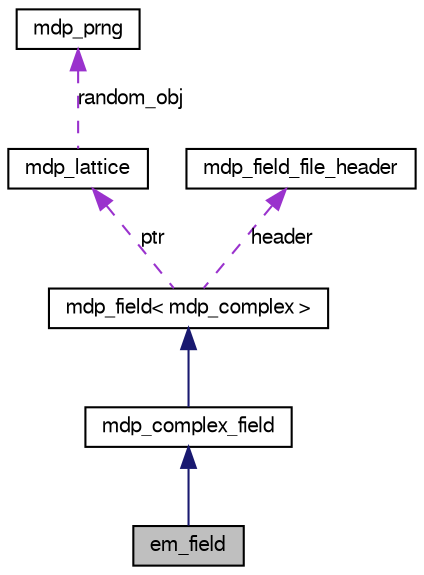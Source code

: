 digraph G
{
  edge [fontname="FreeSans",fontsize="10",labelfontname="FreeSans",labelfontsize="10"];
  node [fontname="FreeSans",fontsize="10",shape=record];
  Node1 [label="em_field",height=0.2,width=0.4,color="black", fillcolor="grey75", style="filled" fontcolor="black"];
  Node2 -> Node1 [dir=back,color="midnightblue",fontsize="10",style="solid"];
  Node2 [label="mdp_complex_field",height=0.2,width=0.4,color="black", fillcolor="white", style="filled",URL="$classmdp__complex__field.html",tooltip="field of complex numbers or vectors of complex numbers"];
  Node3 -> Node2 [dir=back,color="midnightblue",fontsize="10",style="solid"];
  Node3 [label="mdp_field\< mdp_complex \>",height=0.2,width=0.4,color="black", fillcolor="white", style="filled",URL="$classmdp__field.html"];
  Node4 -> Node3 [dir=back,color="darkorchid3",fontsize="10",style="dashed",label="ptr"];
  Node4 [label="mdp_lattice",height=0.2,width=0.4,color="black", fillcolor="white", style="filled",URL="$classmdp__lattice.html",tooltip="distributed lattice object"];
  Node5 -> Node4 [dir=back,color="darkorchid3",fontsize="10",style="dashed",label="random_obj"];
  Node5 [label="mdp_prng",height=0.2,width=0.4,color="black", fillcolor="white", style="filled",URL="$classmdp__prng.html",tooltip="Marsaglia&#39;s random number generator (same as UKQCD)."];
  Node6 -> Node3 [dir=back,color="darkorchid3",fontsize="10",style="dashed",label="header"];
  Node6 [label="mdp_field_file_header",height=0.2,width=0.4,color="black", fillcolor="white", style="filled",URL="$classmdp__field__file__header.html",tooltip="header for field file IO"];
}
